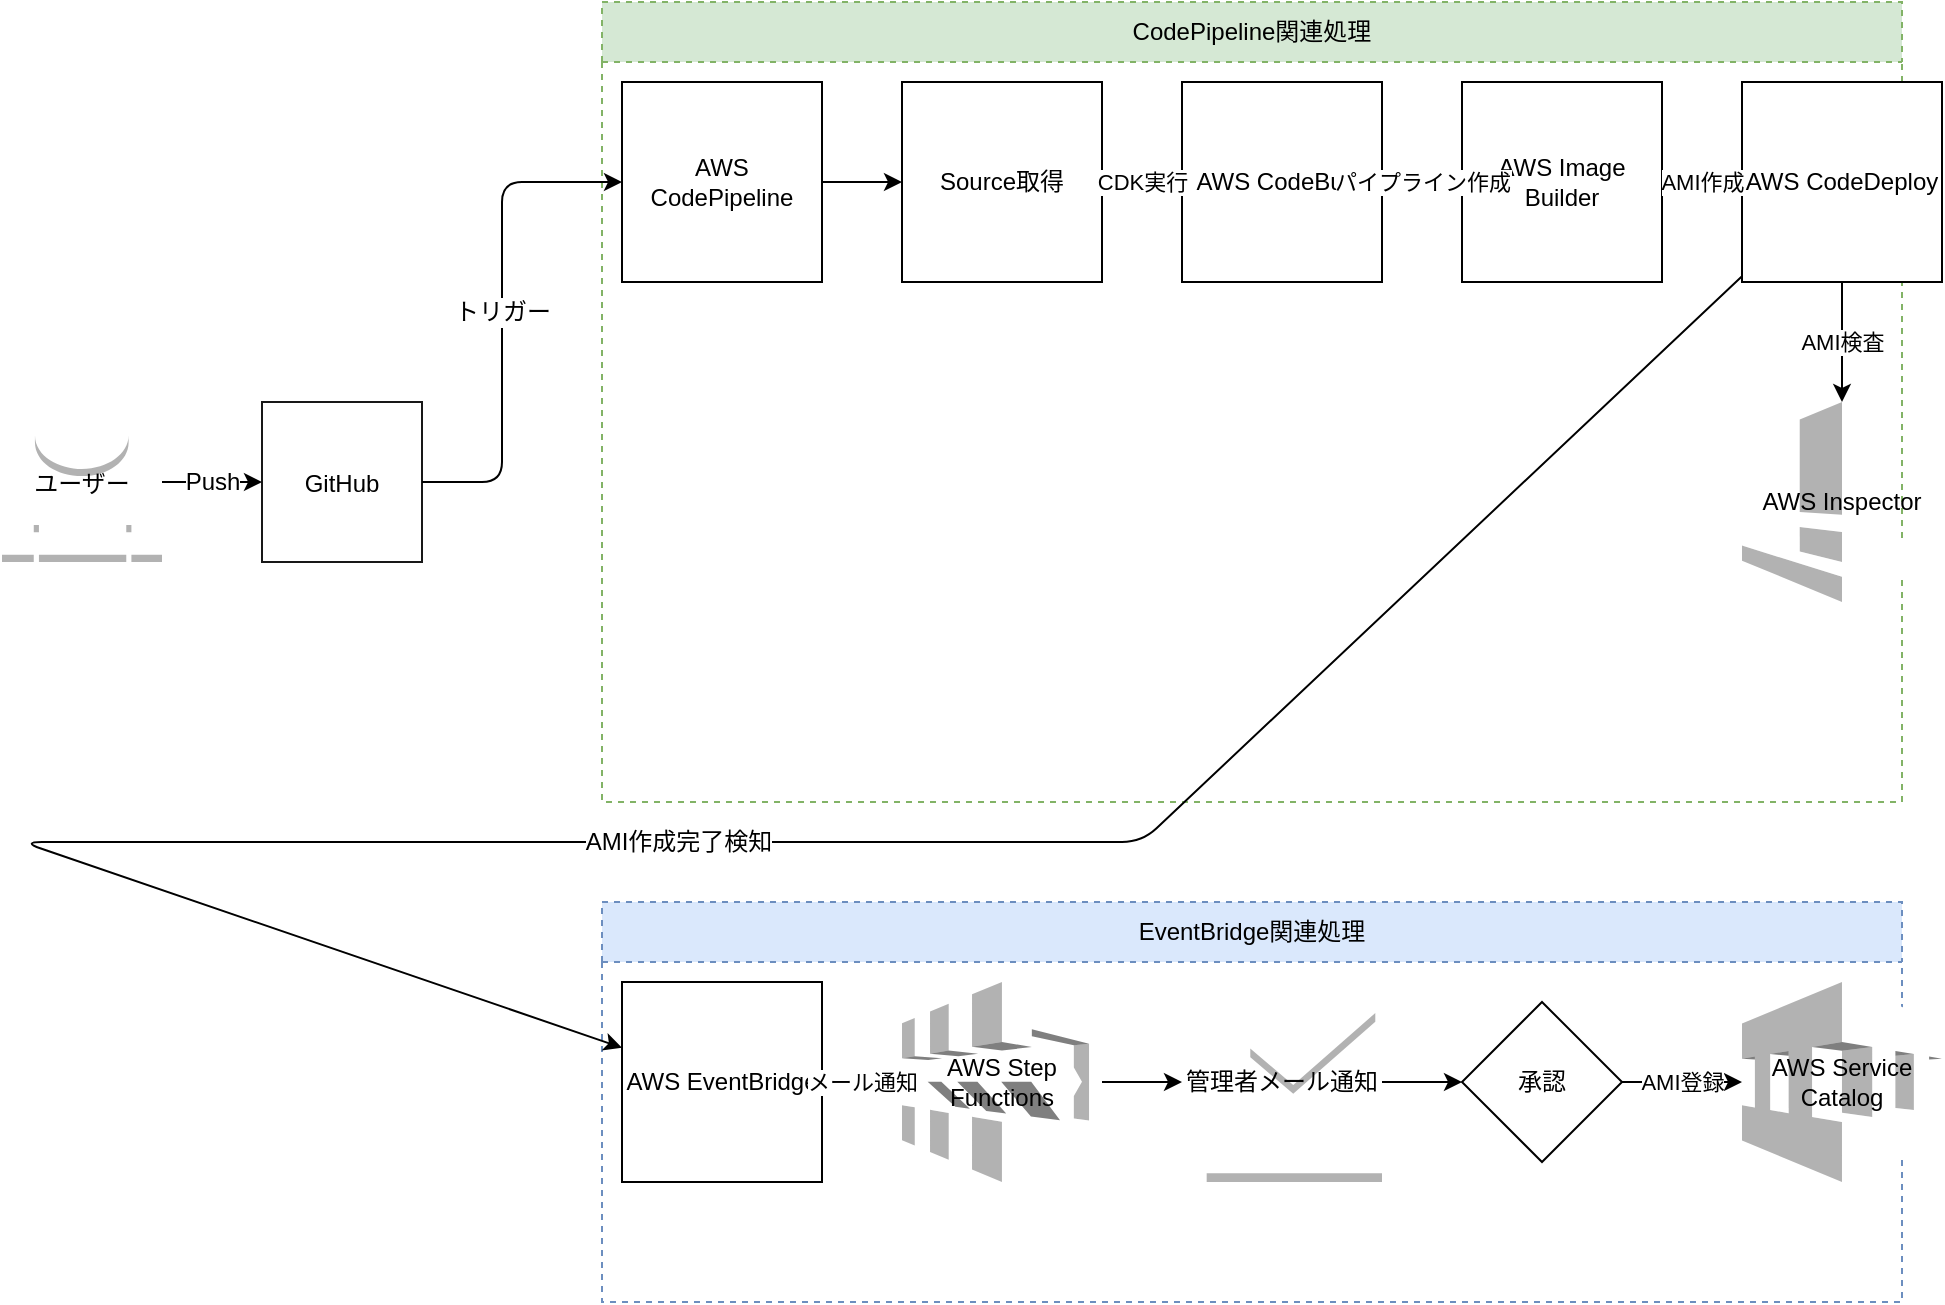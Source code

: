 <mxfile version="24.6.4" type="browser">
  <diagram id="diagram_id_here" name="Page-1">
    <mxGraphModel dx="1434" dy="880" grid="1" gridSize="10" guides="1" tooltips="1" connect="1" arrows="1" fold="1" page="1" pageScale="1" pageWidth="1100" pageHeight="850" math="0" shadow="0">
      <root>
        <mxCell id="0" />
        <mxCell id="1" parent="0" />

        <mxCell id="user" value="ユーザー" style="shape=mxgraph.aws3.user;" vertex="1" parent="1">
          <mxGeometry x="50" y="300" width="80" height="80" as="geometry" />
        </mxCell>

        <mxCell id="github" value="GitHub" style="shape=mxgraph.aws3.aws_cloud_alt;fillColor=#FFFFFF;strokeColor=#181818;" vertex="1" parent="1">
          <mxGeometry x="180" y="300" width="80" height="80" as="geometry" />
        </mxCell>

        <mxCell id="user_to_github" value="Push" style="endArrow=classic;html=1;fontFamily=Helvetica;fontSize=12;" edge="1" parent="1" source="user" target="github">
          <mxGeometry width="50" height="50" relative="1" as="geometry">
            <mxPoint x="130" y="340" as="sourcePoint" />
            <mxPoint x="180" y="340" as="targetPoint" />
          </mxGeometry>
        </mxCell>

        <mxCell id="codepipeline_group" value="CodePipeline関連処理" style="swimlane;fontStyle=0;childLayout=stackLayout;horizontal=1;startSize=30;horizontalStack=0;resizeParent=1;resizeParentMax=0;collapsible=0;marginBottom=0;html=1;whiteSpace=wrap;fillColor=#D5E8D4;strokeColor=#82B366;dashed=1;" vertex="1" parent="1">
          <mxGeometry x="350" y="100" width="650" height="400" as="geometry">
            <mxRectangle x="350" y="100" width="650" height="30" as="alternateBounds" />
          </mxGeometry>
        </mxCell>

        <mxCell id="codepipeline" value="AWS CodePipeline" style="shape=mxgraph.aws3.code_pipeline;whiteSpace=wrap;html=1;" vertex="1" parent="codepipeline_group">
          <mxGeometry x="10" y="40" width="100" height="100" as="geometry" />
        </mxCell>

        <mxCell id="github_to_codepipeline" value="トリガー" style="endArrow=classic;html=1;fontFamily=Helvetica;fontSize=12;" edge="1" parent="1" source="github" target="codepipeline">
          <mxGeometry width="50" height="50" relative="1" as="geometry">
            <mxPoint x="260" y="340" as="sourcePoint" />
            <mxPoint x="350" y="340" as="targetPoint" />
            <Array as="points">
              <mxPoint x="300" y="340" />
              <mxPoint x="300" y="190" />
            </Array>
          </mxGeometry>
        </mxCell>

        <mxCell id="codepipeline_source" value="Source取得" style="shape=mxgraph.aws3.folder;whiteSpace=wrap;html=1;" vertex="1" parent="codepipeline_group">
          <mxGeometry x="150" y="40" width="100" height="100" as="geometry" />
        </mxCell>
        <mxCell id="codepipeline_to_source" value="" style="endArrow=classic;html=1;" edge="1" parent="codepipeline_group" source="codepipeline" target="codepipeline_source">
          <mxGeometry width="50" height="50" relative="1" as="geometry">
            <mxPoint x="110" y="90" as="sourcePoint" />
            <mxPoint x="150" y="90" as="targetPoint" />
          </mxGeometry>
        </mxCell>

        <mxCell id="codebuild" value="AWS CodeBuild" style="shape=mxgraph.aws3.code_build;whiteSpace=wrap;html=1;" vertex="1" parent="codepipeline_group">
          <mxGeometry x="290" y="40" width="100" height="100" as="geometry" />
        </mxCell>
        <mxCell id="source_to_codebuild" value="CDK実行" style="endArrow=classic;html=1;" edge="1" parent="codepipeline_group" source="codepipeline_source" target="codebuild">
          <mxGeometry width="50" height="50" relative="1" as="geometry">
            <mxPoint x="250" y="90" as="sourcePoint" />
            <mxPoint x="290" y="90" as="targetPoint" />
          </mxGeometry>
        </mxCell>

        <mxCell id="image_builder" value="AWS Image Builder" style="shape=mxgraph.aws3.image_builder;whiteSpace=wrap;html=1;" vertex="1" parent="codepipeline_group">
          <mxGeometry x="430" y="40" width="100" height="100" as="geometry" />
        </mxCell>
        <mxCell id="codebuild_to_imagebuilder" value="パイプライン作成" style="endArrow=classic;html=1;" edge="1" parent="codepipeline_group" source="codebuild" target="image_builder">
          <mxGeometry width="50" height="50" relative="1" as="geometry">
            <mxPoint x="390" y="90" as="sourcePoint" />
            <mxPoint x="430" y="90" as="targetPoint" />
          </mxGeometry>
        </mxCell>

        <mxCell id="codedeploy" value="AWS CodeDeploy" style="shape=mxgraph.aws3.code_deploy;whiteSpace=wrap;html=1;" vertex="1" parent="codepipeline_group">
          <mxGeometry x="570" y="40" width="100" height="100" as="geometry" />
        </mxCell>
        <mxCell id="imagebuilder_to_codedeploy" value="AMI作成" style="endArrow=classic;html=1;" edge="1" parent="codepipeline_group" source="image_builder" target="codedeploy">
          <mxGeometry width="50" height="50" relative="1" as="geometry">
            <mxPoint x="530" y="90" as="sourcePoint" />
            <mxPoint x="570" y="90" as="targetPoint" />
          </mxGeometry>
        </mxCell>

        <mxCell id="inspector" value="AWS Inspector" style="shape=mxgraph.aws3.inspector;whiteSpace=wrap;html=1;" vertex="1" parent="codepipeline_group">
          <mxGeometry x="570" y="200" width="100" height="100" as="geometry" />
        </mxCell>
        <mxCell id="codedeploy_to_inspector" value="AMI検査" style="endArrow=classic;html=1;" edge="1" parent="codepipeline_group" source="codedeploy" target="inspector">
          <mxGeometry width="50" height="50" relative="1" as="geometry">
            <mxPoint x="620" y="140" as="sourcePoint" />
            <mxPoint x="620" y="200" as="targetPoint" />
          </mxGeometry>
        </mxCell>

        <mxCell id="eventbridge_group" value="EventBridge関連処理" style="swimlane;fontStyle=0;childLayout=stackLayout;horizontal=1;startSize=30;horizontalStack=0;resizeParent=1;resizeParentMax=0;collapsible=0;marginBottom=0;html=1;whiteSpace=wrap;fillColor=#DAE8FC;strokeColor=#6C8EBF;dashed=1;" vertex="1" parent="1">
          <mxGeometry x="350" y="550" width="650" height="200" as="geometry">
            <mxRectangle x="350" y="550" width="650" height="30" as="alternateBounds" />
          </mxGeometry>
        </mxCell>

        <mxCell id="eventbridge" value="AWS EventBridge" style="shape=mxgraph.aws3.event_bridge;whiteSpace=wrap;html=1;" vertex="1" parent="eventbridge_group">
          <mxGeometry x="10" y="40" width="100" height="100" as="geometry" />
        </mxCell>
        <mxCell id="codedeploy_to_eventbridge" value="AMI作成完了検知" style="endArrow=classic;html=1;fontFamily=Helvetica;fontSize=12;" edge="1" parent="1" source="codedeploy" target="eventbridge">
          <mxGeometry width="50" height="50" relative="1" as="geometry">
            <mxPoint x="620" y="450" as="sourcePoint" />
            <mxPoint x="620" y="550" as="targetPoint" />
            <Array as="points">
              <mxPoint x="620" y="520" />
              <mxPoint x="60" y="520" />
            </Array>
          </mxGeometry>
        </mxCell>

        <mxCell id="step_functions" value="AWS Step Functions" style="shape=mxgraph.aws3.step_functions;whiteSpace=wrap;html=1;" vertex="1" parent="eventbridge_group">
          <mxGeometry x="150" y="40" width="100" height="100" as="geometry" />
        </mxCell>
        <mxCell id="eventbridge_to_stepfunctions" value="メール通知" style="endArrow=classic;html=1;" edge="1" parent="eventbridge_group" source="eventbridge" target="step_functions">
          <mxGeometry width="50" height="50" relative="1" as="geometry">
            <mxPoint x="110" y="90" as="sourcePoint" />
            <mxPoint x="150" y="90" as="targetPoint" />
          </mxGeometry>
        </mxCell>

        <mxCell id="admin_email" value="管理者メール通知" style="shape=mxgraph.aws3.email;whiteSpace=wrap;html=1;" vertex="1" parent="eventbridge_group">
          <mxGeometry x="290" y="40" width="100" height="100" as="geometry" />
        </mxCell>
        <mxCell id="stepfunctions_to_email" value="" style="endArrow=classic;html=1;" edge="1" parent="eventbridge_group" source="step_functions" target="admin_email">
          <mxGeometry width="50" height="50" relative="1" as="geometry">
            <mxPoint x="250" y="90" as="sourcePoint" />
            <mxPoint x="290" y="90" as="targetPoint" />
          </mxGeometry>
        </mxCell>

        <mxCell id="approval" value="承認" style="shape=mxgraph.flowchart.decision;whiteSpace=wrap;html=1;" vertex="1" parent="eventbridge_group">
          <mxGeometry x="430" y="50" width="80" height="80" as="geometry" />
        </mxCell>
        <mxCell id="email_to_approval" value="" style="endArrow=classic;html=1;" edge="1" parent="eventbridge_group" source="admin_email" target="approval">
          <mxGeometry width="50" height="50" relative="1" as="geometry">
            <mxPoint x="390" y="90" as="sourcePoint" />
            <mxPoint x="430" y="90" as="targetPoint" />
          </mxGeometry>
        </mxCell>

        <mxCell id="service_catalog" value="AWS Service Catalog" style="shape=mxgraph.aws3.service_catalog;whiteSpace=wrap;html=1;" vertex="1" parent="eventbridge_group">
          <mxGeometry x="570" y="40" width="100" height="100" as="geometry" />
        </mxCell>
        <mxCell id="approval_to_servicecatalog" value="AMI登録" style="endArrow=classic;html=1;" edge="1" parent="eventbridge_group" source="approval" target="service_catalog">
          <mxGeometry width="50" height="50" relative="1" as="geometry">
            <mxPoint x="510" y="90" as="sourcePoint" />
            <mxPoint x="570" y="90" as="targetPoint" />
          </mxGeometry>
        </mxCell>

      </root>
    </mxGraphModel>
  </diagram>
</mxfile>